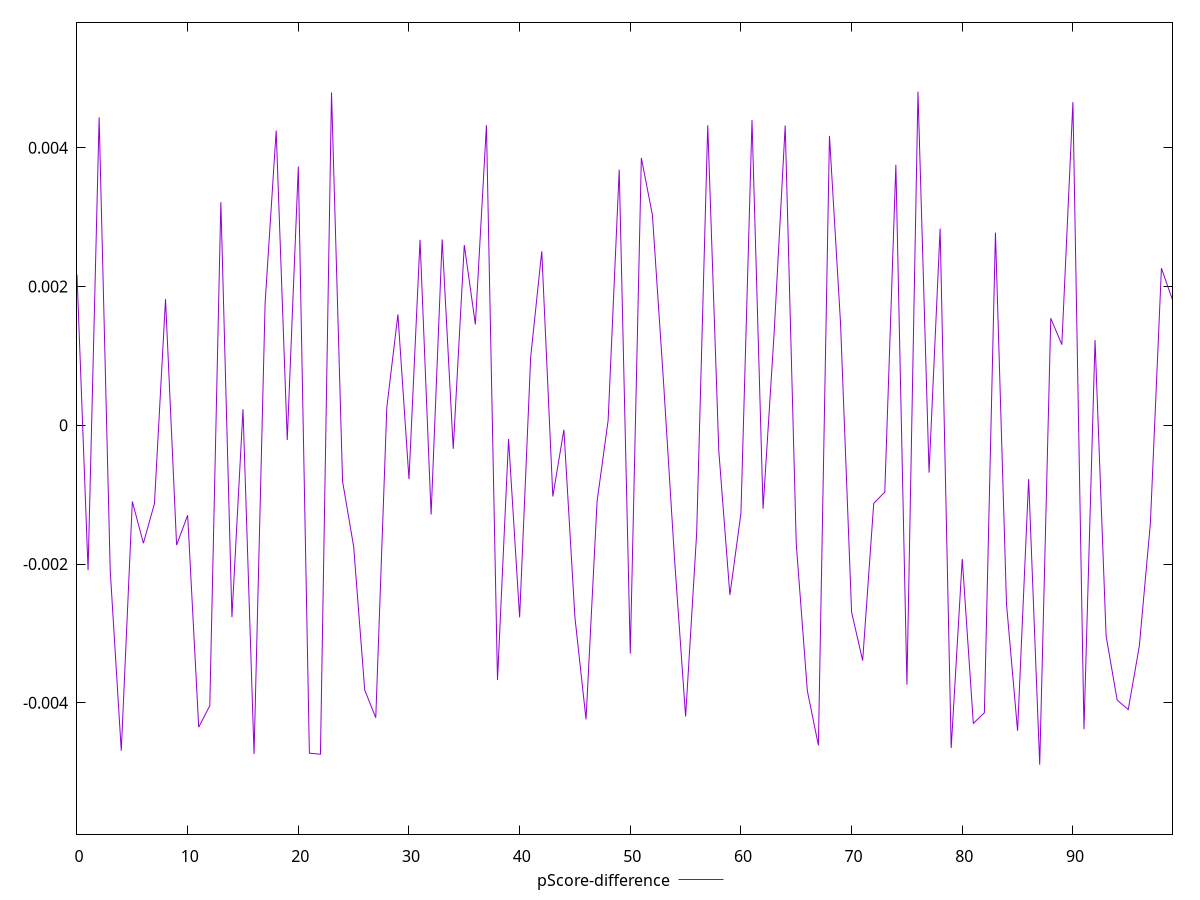 reset

$pScoreDifference <<EOF
0 0.0021730682484834007
1 -0.0020879330359426795
2 0.004438040804155441
3 -0.0020869441892037432
4 -0.0046899300038788505
5 -0.0010983268370032828
6 -0.0016986753851689906
7 -0.0011270448509872466
8 0.0018181970576495177
9 -0.001725843065691457
10 -0.00129612120050282
11 -0.00435062077134063
12 -0.004041229828031123
13 0.003216461549568339
14 -0.0027646174095640186
15 0.00023182815949585045
16 -0.004738115638141305
17 0.0017630849545163807
18 0.004247820191210505
19 -0.000212234537152578
20 0.00372812542833878
21 -0.0047245379516469566
22 -0.0047407151568502615
23 0.00479643794770257
24 -0.0008084115114620483
25 -0.0017462360782199982
26 -0.0038140115166782618
27 -0.004214300258677639
28 0.0002613403324243091
29 0.0015977329079733815
30 -0.0007754983676389049
31 0.002673241455450781
32 -0.0012853850080921658
33 0.0026789099172680464
34 -0.00033902776979888305
35 0.0025976968033313286
36 0.0014539045507956372
37 0.004325711703210278
38 -0.0036709669027261693
39 -0.0001978966883527944
40 -0.0027672043617417152
41 0.0009871630056802472
42 0.0025076380693387357
43 -0.0010249219963871514
44 -0.00006264614453321826
45 -0.0027711333299504926
46 -0.004237779875039149
47 -0.0010958717905357185
48 0.00007388549511055942
49 0.0036840515679923413
50 -0.003289625928319162
51 0.0038532003379121438
52 0.0030315953897492864
53 0.0006347209581071267
54 -0.001929252840928375
55 -0.004196264798185245
56 -0.0015501132115194327
57 0.0043250010051997245
58 -0.00036880916799797436
59 -0.0024455001664497322
60 -0.001268138784548345
61 0.004398852800717834
62 -0.001201635601305373
63 0.0013328131260238463
64 0.00432077227571015
65 -0.001713790741181609
66 -0.003825274040474058
67 -0.0046124366542544815
68 0.004171670698433161
69 0.001474755487862911
70 -0.0026914903130690337
71 -0.003391141478343296
72 -0.0011248466040822969
73 -0.000961337017649111
74 0.003754643598465779
75 -0.003738625482870739
76 0.0048082903305221025
77 -0.0006817241264152063
78 0.0028350151948101088
79 -0.004650826160636057
80 -0.001925168974971081
81 -0.004295580677641464
82 -0.0041421517959924214
83 0.002777553860264348
84 -0.0025781930116025586
85 -0.004402561279671535
86 -0.0007757480401284766
87 -0.004891671944221909
88 0.0015424357326883076
89 0.0011632143018062147
90 0.004657186287104653
91 -0.0043792392714309125
92 0.0012289469564096267
93 -0.003035410386530879
94 -0.003959603567667225
95 -0.004096677782918112
96 -0.0031831764239489413
97 -0.0014170571724833048
98 0.0022639554970923514
99 0.0018077912958507358
EOF

set key outside below
set xrange [0:99]
set yrange [-0.005891671944221909:0.0058082903305221026]
set trange [-0.005891671944221909:0.0058082903305221026]
set terminal svg size 640, 500 enhanced background rgb 'white'
set output "report/report_00029_2021-02-24T13-36-40.390Z/bootup-time/samples/music/pScore-difference/values.svg"

plot $pScoreDifference title "pScore-difference" with line

reset
